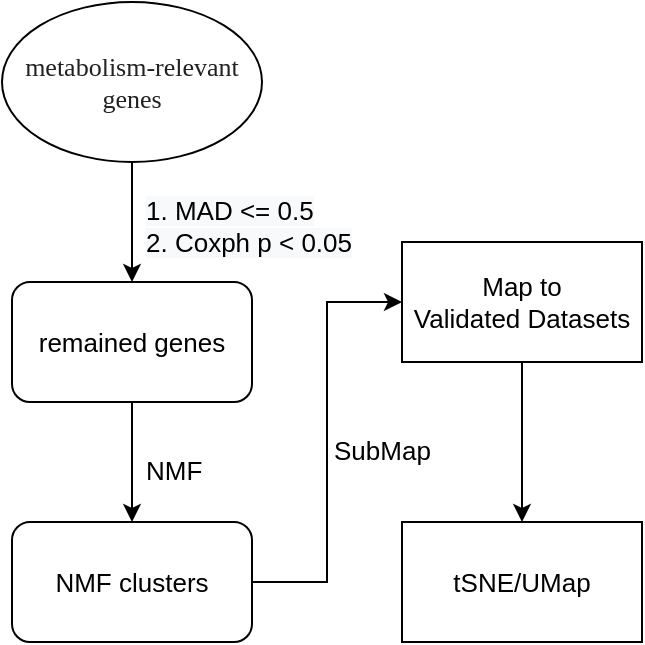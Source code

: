 <mxfile version="17.4.6" type="github">
  <diagram id="NdgCnNSXIsUmT931TGcp" name="Page-1">
    <mxGraphModel dx="640" dy="453" grid="1" gridSize="10" guides="1" tooltips="1" connect="1" arrows="1" fold="1" page="1" pageScale="1" pageWidth="827" pageHeight="1169" math="0" shadow="0">
      <root>
        <mxCell id="0" />
        <mxCell id="1" parent="0" />
        <mxCell id="ga2xYt5LpuPtbKSZWXpc-5" value="" style="edgeStyle=orthogonalEdgeStyle;rounded=0;orthogonalLoop=1;jettySize=auto;html=1;fontSize=13;" edge="1" parent="1" source="ga2xYt5LpuPtbKSZWXpc-1" target="ga2xYt5LpuPtbKSZWXpc-4">
          <mxGeometry relative="1" as="geometry" />
        </mxCell>
        <mxCell id="ga2xYt5LpuPtbKSZWXpc-1" value="&lt;span style=&quot;color: rgb(33 , 33 , 33) ; font-family: &amp;#34;cambria&amp;#34; , &amp;#34;cambria math&amp;#34; , &amp;#34;stixgeneral&amp;#34; , &amp;#34;times new roman&amp;#34; , &amp;#34;times&amp;#34; , serif ; font-size: 13px ; background-color: rgb(255 , 255 , 255)&quot;&gt;metabolism‐relevant genes&lt;/span&gt;" style="ellipse;whiteSpace=wrap;html=1;" vertex="1" parent="1">
          <mxGeometry x="250" y="100" width="130" height="80" as="geometry" />
        </mxCell>
        <mxCell id="ga2xYt5LpuPtbKSZWXpc-9" value="" style="edgeStyle=orthogonalEdgeStyle;rounded=0;orthogonalLoop=1;jettySize=auto;html=1;fontSize=13;" edge="1" parent="1" source="ga2xYt5LpuPtbKSZWXpc-4" target="ga2xYt5LpuPtbKSZWXpc-8">
          <mxGeometry relative="1" as="geometry" />
        </mxCell>
        <mxCell id="ga2xYt5LpuPtbKSZWXpc-4" value="remained genes" style="rounded=1;whiteSpace=wrap;html=1;fontSize=13;" vertex="1" parent="1">
          <mxGeometry x="255" y="240" width="120" height="60" as="geometry" />
        </mxCell>
        <mxCell id="ga2xYt5LpuPtbKSZWXpc-14" style="edgeStyle=orthogonalEdgeStyle;rounded=0;orthogonalLoop=1;jettySize=auto;html=1;entryX=0;entryY=0.5;entryDx=0;entryDy=0;fontSize=13;" edge="1" parent="1" source="ga2xYt5LpuPtbKSZWXpc-8" target="ga2xYt5LpuPtbKSZWXpc-13">
          <mxGeometry relative="1" as="geometry" />
        </mxCell>
        <mxCell id="ga2xYt5LpuPtbKSZWXpc-8" value="NMF clusters" style="whiteSpace=wrap;html=1;fontSize=13;rounded=1;" vertex="1" parent="1">
          <mxGeometry x="255" y="360" width="120" height="60" as="geometry" />
        </mxCell>
        <mxCell id="ga2xYt5LpuPtbKSZWXpc-11" value="&lt;span style=&quot;color: rgb(0, 0, 0); font-family: helvetica; font-size: 13px; font-style: normal; font-weight: 400; letter-spacing: normal; text-align: center; text-indent: 0px; text-transform: none; word-spacing: 0px; background-color: rgb(248, 249, 250); display: inline; float: none;&quot;&gt;1. MAD &amp;lt;= 0.5&lt;/span&gt;&lt;br style=&quot;color: rgb(0, 0, 0); font-family: helvetica; font-size: 13px; font-style: normal; font-weight: 400; letter-spacing: normal; text-align: center; text-indent: 0px; text-transform: none; word-spacing: 0px; background-color: rgb(248, 249, 250);&quot;&gt;&lt;span style=&quot;color: rgb(0, 0, 0); font-family: helvetica; font-size: 13px; font-style: normal; font-weight: 400; letter-spacing: normal; text-align: center; text-indent: 0px; text-transform: none; word-spacing: 0px; background-color: rgb(248, 249, 250); display: inline; float: none;&quot;&gt;2. Coxph p &amp;lt; 0.05&lt;/span&gt;" style="text;whiteSpace=wrap;html=1;fontSize=13;" vertex="1" parent="1">
          <mxGeometry x="320" y="190" width="130" height="50" as="geometry" />
        </mxCell>
        <mxCell id="ga2xYt5LpuPtbKSZWXpc-12" value="&lt;div style=&quot;text-align: center&quot;&gt;&lt;span&gt;&lt;font face=&quot;helvetica&quot;&gt;NMF&lt;/font&gt;&lt;/span&gt;&lt;/div&gt;" style="text;whiteSpace=wrap;html=1;fontSize=13;" vertex="1" parent="1">
          <mxGeometry x="320" y="320" width="130" height="50" as="geometry" />
        </mxCell>
        <mxCell id="ga2xYt5LpuPtbKSZWXpc-20" style="edgeStyle=orthogonalEdgeStyle;rounded=0;orthogonalLoop=1;jettySize=auto;html=1;entryX=0.5;entryY=0;entryDx=0;entryDy=0;fontSize=13;" edge="1" parent="1" source="ga2xYt5LpuPtbKSZWXpc-13" target="ga2xYt5LpuPtbKSZWXpc-19">
          <mxGeometry relative="1" as="geometry" />
        </mxCell>
        <mxCell id="ga2xYt5LpuPtbKSZWXpc-13" value="Map to&lt;br&gt;Validated Datasets" style="rounded=0;whiteSpace=wrap;html=1;fontSize=13;" vertex="1" parent="1">
          <mxGeometry x="450" y="220" width="120" height="60" as="geometry" />
        </mxCell>
        <mxCell id="ga2xYt5LpuPtbKSZWXpc-15" value="&lt;div style=&quot;text-align: center&quot;&gt;&lt;span&gt;&lt;font face=&quot;helvetica&quot;&gt;SubMap&lt;/font&gt;&lt;/span&gt;&lt;/div&gt;" style="text;whiteSpace=wrap;html=1;fontSize=13;" vertex="1" parent="1">
          <mxGeometry x="414" y="310" width="56" height="30" as="geometry" />
        </mxCell>
        <mxCell id="ga2xYt5LpuPtbKSZWXpc-19" value="tSNE/UMap" style="rounded=0;whiteSpace=wrap;html=1;fontSize=13;" vertex="1" parent="1">
          <mxGeometry x="450" y="360" width="120" height="60" as="geometry" />
        </mxCell>
      </root>
    </mxGraphModel>
  </diagram>
</mxfile>
